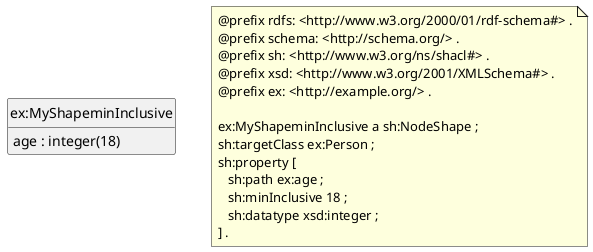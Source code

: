@startuml
Class "ex:MyShapeminInclusive"
"ex:MyShapeminInclusive" : age : integer(18)

note as N1
@prefix rdfs: <http://www.w3.org/2000/01/rdf-schema#> .
@prefix schema: <http://schema.org/> .
@prefix sh: <http://www.w3.org/ns/shacl#> .
@prefix xsd: <http://www.w3.org/2001/XMLSchema#> .
@prefix ex: <http://example.org/> .

ex:MyShapeminInclusive a sh:NodeShape ;
sh:targetClass ex:Person ;
sh:property [
   sh:path ex:age ;
   sh:minInclusive 18 ;
   sh:datatype xsd:integer ;
] .
end note

hide circle
hide empty members
@enduml

======================================================

@startuml
Class "ex:MyShapeminInclusive"
"ex:MyShapeminInclusive" : ex:age : integer
"ex:MyShapeminInclusive" : +minInclusive(int)

note as N1
@prefix rdfs: <http://www.w3.org/2000/01/rdf-schema#> .
@prefix schema: <http://schema.org/> .
@prefix sh: <http://www.w3.org/ns/shacl#> .
@prefix xsd: <http://www.w3.org/2001/XMLSchema#> .
@prefix ex: <http://example.org/> .

ex:MyShapeminInclusive a sh:NodeShape ;
sh:targetClass ex:Person ;
sh:property [
   sh:path ex:age ;
   sh:minInclusive 18 ;
   sh:datatype xsd:integer ;
] .
end note

hide circle
hide empty members
@enduml